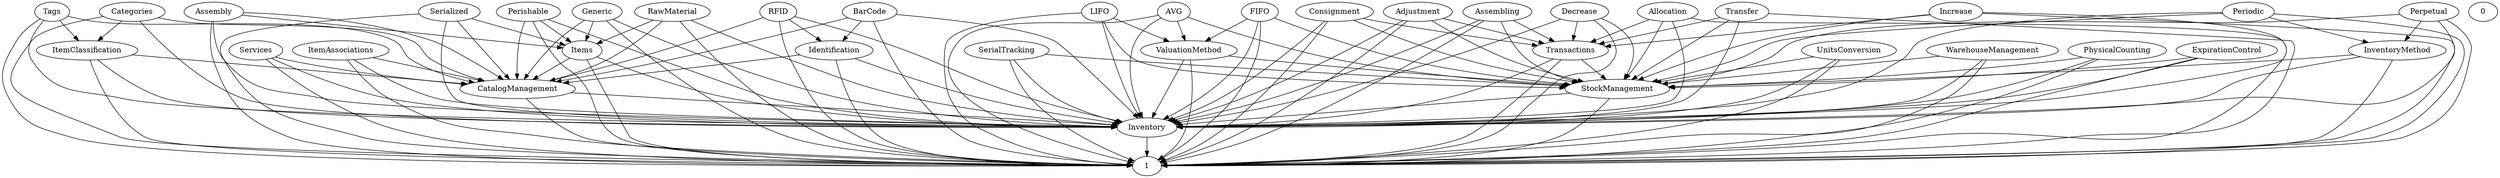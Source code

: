 digraph G {
  SerialTracking;
  Assembly;
  Tags;
  RawMaterial;
  Consignment;
  Increase;
  Inventory;
  Services;
  Serialized;
  Categories;
  LIFO;
  Transfer;
  ExpirationControl;
  ItemAssociations;
  CatalogManagement;
  Items;
  0;
  UnitsConversion;
  WarehouseManagement;
  Perpetual;
  1;
  InventoryMethod;
  Adjustment;
  AVG;
  PhysicalCounting;
  Periodic;
  Transactions;
  Assembling;
  StockManagement;
  Perishable;
  Decrease;
  ValuationMethod;
  RFID;
  Generic;
  FIFO;
  BarCode;
  ItemClassification;
  Identification;
  Allocation;
  ValuationMethod -> StockManagement;
  Inventory -> 1;
  SerialTracking -> StockManagement;
  Increase -> Transactions;
  Perishable -> Items;
  Transfer -> Transactions;
  Tags -> ItemClassification;
  UnitsConversion -> StockManagement;
  PhysicalCounting -> StockManagement;
  ItemClassification -> CatalogManagement;
  Identification -> CatalogManagement;
  Assembly -> Items;
  Decrease -> Transactions;
  WarehouseManagement -> StockManagement;
  ExpirationControl -> StockManagement;
  Categories -> ItemClassification;
  Serialized -> Items;
  RFID -> Identification;
  Perpetual -> InventoryMethod;
  Items -> CatalogManagement;
  Allocation -> Transactions;
  AVG -> ValuationMethod;
  RawMaterial -> Items;
  LIFO -> ValuationMethod;
  StockManagement -> Inventory;
  Assembling -> Transactions;
  FIFO -> ValuationMethod;
  CatalogManagement -> Inventory;
  InventoryMethod -> StockManagement;
  Generic -> Items;
  Consignment -> Transactions;
  Services -> CatalogManagement;
  BarCode -> Identification;
  ItemAssociations -> CatalogManagement;
  Transactions -> StockManagement;
  Periodic -> InventoryMethod;
  Adjustment -> Transactions;
  SerialTracking -> Inventory;
  Assembly -> CatalogManagement;
  Tags -> CatalogManagement;
  RawMaterial -> CatalogManagement;
  Consignment -> StockManagement;
  Increase -> StockManagement;
  Services -> Inventory;
  Serialized -> CatalogManagement;
  Categories -> CatalogManagement;
  LIFO -> StockManagement;
  Transfer -> StockManagement;
  ExpirationControl -> Inventory;
  ItemAssociations -> Inventory;
  CatalogManagement -> 1;
  Items -> Inventory;
  Items -> 1;
  UnitsConversion -> Inventory;
  WarehouseManagement -> Inventory;
  Perpetual -> StockManagement;
  InventoryMethod -> Inventory;
  Adjustment -> StockManagement;
  AVG -> StockManagement;
  PhysicalCounting -> Inventory;
  Periodic -> Inventory;
  Periodic -> StockManagement;
  Transactions -> Inventory;
  Assembling -> Inventory;
  Assembling -> StockManagement;
  StockManagement -> 1;
  Perishable -> CatalogManagement;
  Perishable -> Inventory;
  Perishable -> 1;
  Decrease -> Inventory;
  Decrease -> StockManagement;
  ValuationMethod -> Inventory;
  ValuationMethod -> 1;
  RFID -> CatalogManagement;
  Generic -> CatalogManagement;
  Generic -> Inventory;
  Generic -> 1;
  FIFO -> Inventory;
  FIFO -> 1;
  FIFO -> StockManagement;
  BarCode -> CatalogManagement;
  ItemClassification -> Inventory;
  ItemClassification -> 1;
  Identification -> Inventory;
  Identification -> 1;
  Allocation -> Inventory;
  Allocation -> StockManagement;
  SerialTracking -> 1;
  Assembly -> Inventory;
  Assembly -> 1;
  Tags -> Inventory;
  Tags -> 1;
  RawMaterial -> Inventory;
  RawMaterial -> 1;
  Consignment -> Inventory;
  Consignment -> 1;
  Increase -> Inventory;
  Increase -> 1;
  Services -> 1;
  Serialized -> Inventory;
  Serialized -> 1;
  Categories -> Inventory;
  Categories -> 1;
  LIFO -> Inventory;
  LIFO -> 1;
  Transfer -> Inventory;
  Transfer -> 1;
  ExpirationControl -> 1;
  ItemAssociations -> 1;
  UnitsConversion -> 1;
  WarehouseManagement -> 1;
  Perpetual -> Inventory;
  Perpetual -> 1;
  InventoryMethod -> 1;
  Adjustment -> Inventory;
  Adjustment -> 1;
  AVG -> Inventory;
  AVG -> 1;
  PhysicalCounting -> 1;
  Periodic -> 1;
  Transactions -> 1;
  Assembling -> 1;
  Decrease -> 1;
  RFID -> Inventory;
  RFID -> 1;
  BarCode -> Inventory;
  BarCode -> 1;
  Allocation -> 1;
}
